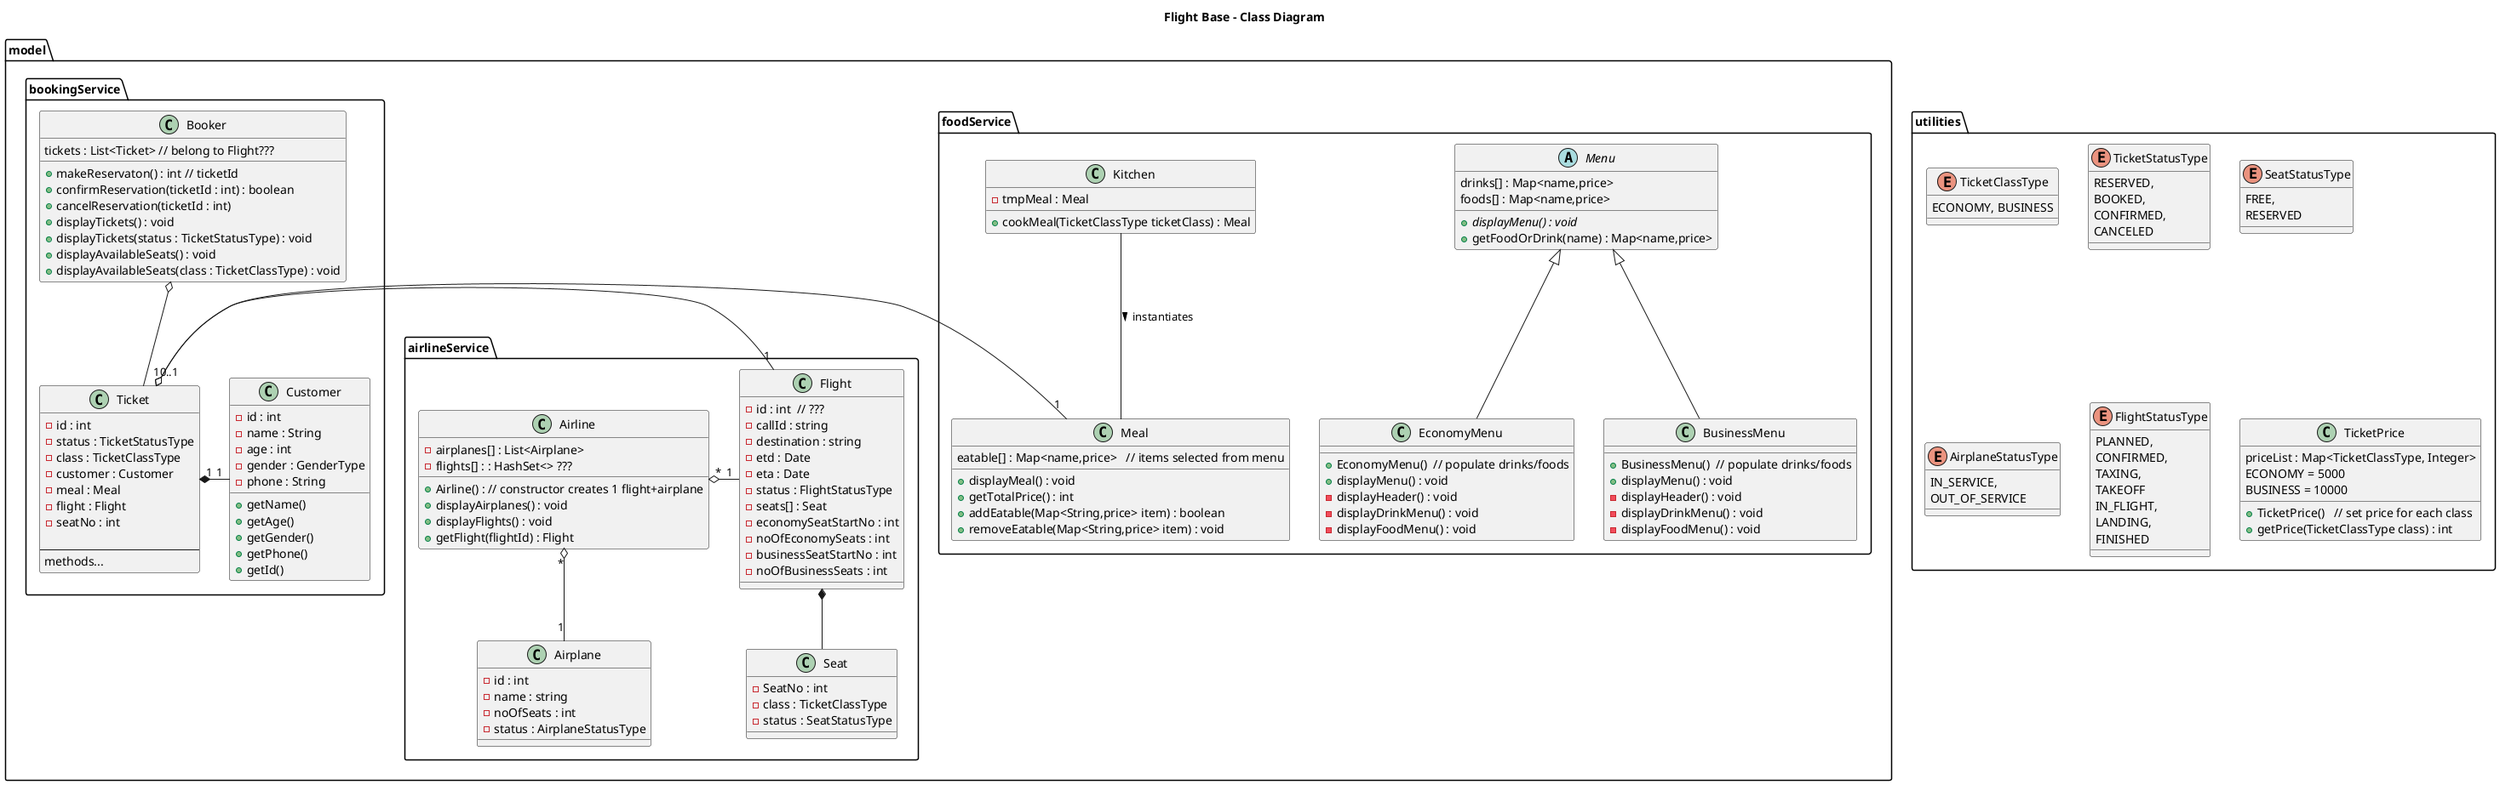 @startuml

' settings
' --------------------------------------------
' skinparam classAttributeIconSize 0
title Flight Base - Class Diagram

' define packages/namespaces and/or classes
' note:  may contain internal relations
' -----------------------------------------


' --- Application/UI

/'
 ' package "application" as appl {
 ' 	class main
 ' }
 ' 
 ' package ui {
 ' 
 ' class "userInterface" as ui 
 ' 
 ' }
 ' 
 ' ' --- Exceptions
 ' package "exception" as except {
 '   class BookingException
 ' }
 '/


' --- utilities
package utilities {

enum TicketClassType {
     ECONOMY, BUSINESS
  }

enum TicketStatusType {
     RESERVED,
     BOOKED,
     CONFIRMED,
     CANCELED
  }

enum SeatStatusType {
     FREE,
     RESERVED
  }

enum AirplaneStatusType {
     IN_SERVICE,
     OUT_OF_SERVICE
  }

enum FlightStatusType {
     PLANNED,
     CONFIRMED,
     TAXING,
     TAKEOFF
     IN_FLIGHT,
     LANDING,
     FINISHED
  }

class "TicketPrice" as tPrice {
      priceList : Map<TicketClassType, Integer>
      ECONOMY = 5000
      BUSINESS = 10000
      + TicketPrice()   // set price for each class
      + getPrice(TicketClassType class) : int
  }

}


package "model.foodService" {

abstract class "Menu" as menu {
      drinks[] : Map<name,price>
      foods[] : Map<name,price>
      +  {abstract} displayMenu() : void
      +  getFoodOrDrink(name) : Map<name,price>
  }

class "EconomyMenu" as eMenu {
      + EconomyMenu()  // populate drinks/foods
      +  displayMenu() : void
      - displayHeader() : void
      - displayDrinkMenu() : void
      - displayFoodMenu() : void
  }

class "BusinessMenu" as bMenu {
      + BusinessMenu()  // populate drinks/foods
      +  displayMenu() : void
      - displayHeader() : void
      - displayDrinkMenu() : void
      - displayFoodMenu() : void

  }

class "Kitchen" as kitchen {
      - tmpMeal : Meal

      +cookMeal(TicketClassType ticketClass) : Meal
  }

class "Meal" as meal {
      eatable[] : Map<name,price>   // items selected from menu
      + displayMeal() : void
      + getTotalPrice() : int
      + addEatable(Map<String,price> item) : boolean
      + removeEatable(Map<String,price> item) : void
}

' - package interanal relations 
menu <|-down- bMenu 
menu <|-down- eMenu 
kitchen -down- meal : > instantiates

}  /' end package foodService '/




' --- booking service

' --- airline service
package "model.airlineService" {

class "Airline" as airline {
      - airplanes[] : List<Airplane>
      - flights[] : : HashSet<> ???

      + Airline() : // constructor creates 1 flight+airplane
      + displayAirplanes() : void
      + displayFlights() : void
      + getFlight(flightId) : Flight
  }

class "Airplane" as airplane {
      - id : int
      - name : string
      - noOfSeats : int
      - status : AirplaneStatusType
      
  }

class "Flight" as flight {
      - id : int  // ???
      - callId : string
      - destination : string
      - etd : Date
      - eta : Date
      - status : FlightStatusType
      - seats[] : Seat
      - economySeatStartNo : int
      - noOfEconomySeats : int
      - businessSeatStartNo : int
      - noOfBusinessSeats : int

  }

class "Seat" as seat {
      - SeatNo : int
      - class : TicketClassType
      - status : SeatStatusType
 }
 
' - package interanal relations
flight *-down- seat
airline "*" o-down- "1" airplane
airline "*" o-right- "1" flight
}

package "model.bookingService" {

class "Booker" as booker {
      tickets : List<Ticket> // belong to Flight???
      
      + makeReservaton() : int // ticketId
      + confirmReservation(ticketId : int) : boolean
      + cancelReservation(ticketId : int)
      + displayTickets() : void
      + displayTickets(status : TicketStatusType) : void
      + displayAvailableSeats() : void
      + displayAvailableSeats(class : TicketClassType) : void
  }

class "Ticket" as ticket {
 - id : int
 - status : TicketStatusType
 - class : TicketClassType
 - customer : Customer
 - meal : Meal
 - flight : Flight
 - seatNo : int

--
methods...
  }


class "Customer" as customer {
      - id : int
      - name : String
      - age : int
      - gender : GenderType
      - phone : String

      + getName()
      + getAge()
      + getGender()
      + getPhone()
      + getId()
  }

' - package interanal relations

booker o-down- ticket
ticket "1" *- "1" customer

}  /' end package: model.bookingService '/


' define relations between packages/interfaces
' --------------------------------------------
ticket "0..1" o- "1" meal
ticket "1" o- "1" flight

' define hidden relations to control image layout
' -----------------------------------------------
'customer -[hidden]- booker
'ui -[hidden]- booker
'airline -[hidden]- booker
'airlineService -[hidden]- bookingService

@enduml
